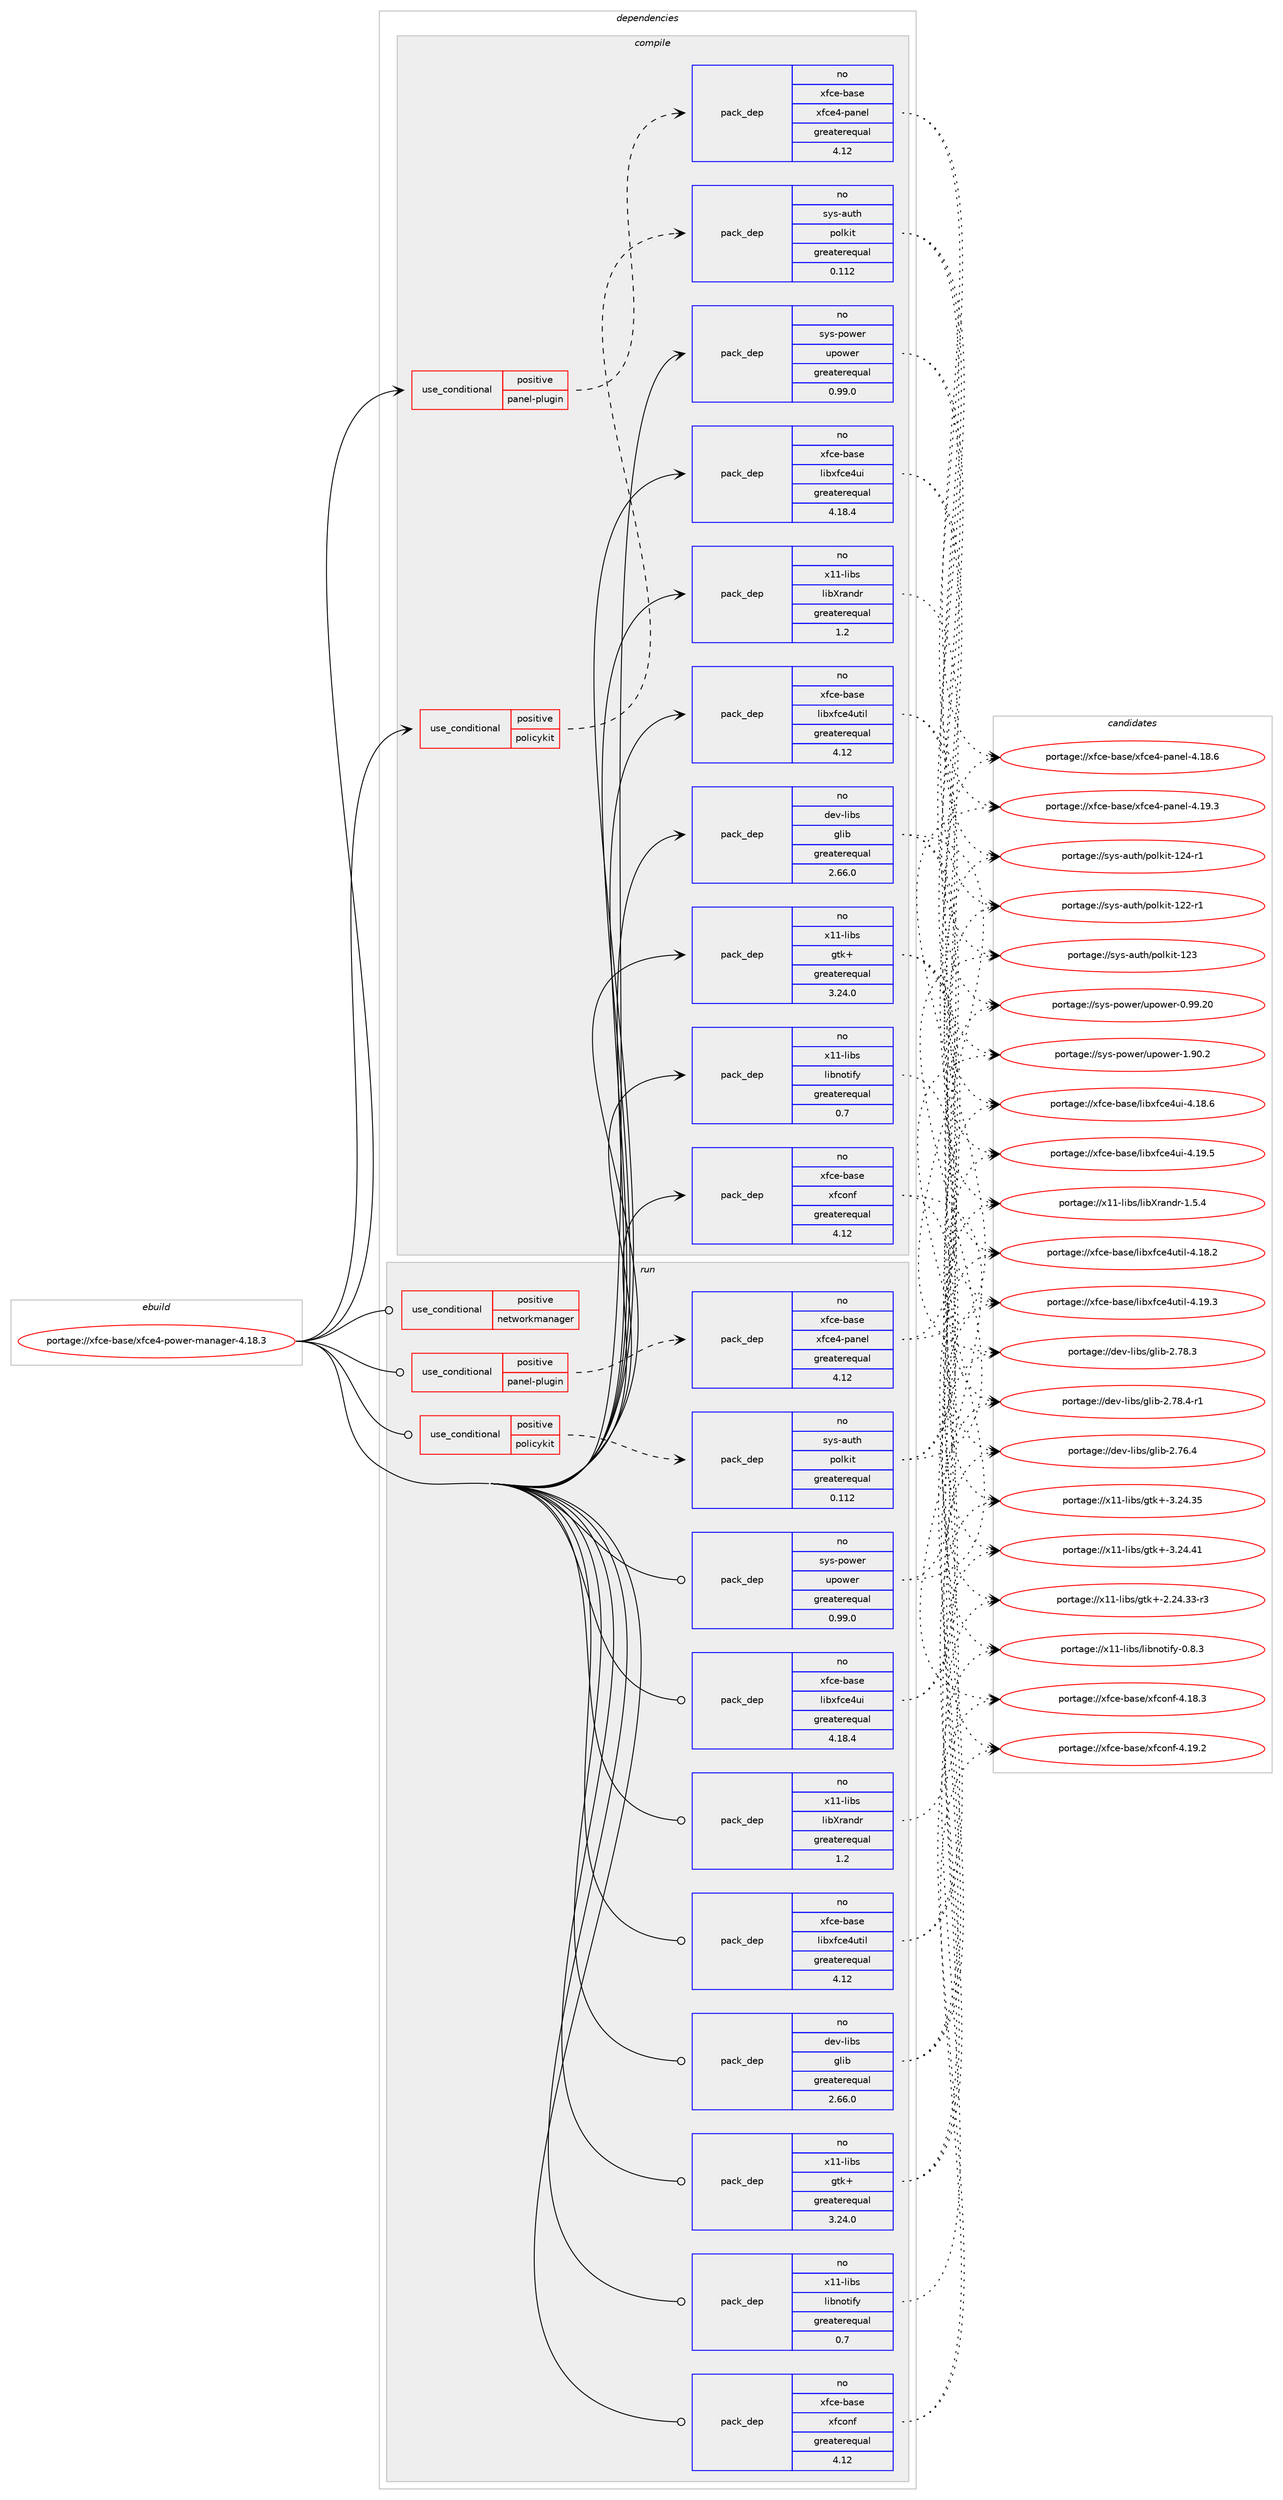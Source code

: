digraph prolog {

# *************
# Graph options
# *************

newrank=true;
concentrate=true;
compound=true;
graph [rankdir=LR,fontname=Helvetica,fontsize=10,ranksep=1.5];#, ranksep=2.5, nodesep=0.2];
edge  [arrowhead=vee];
node  [fontname=Helvetica,fontsize=10];

# **********
# The ebuild
# **********

subgraph cluster_leftcol {
color=gray;
rank=same;
label=<<i>ebuild</i>>;
id [label="portage://xfce-base/xfce4-power-manager-4.18.3", color=red, width=4, href="../xfce-base/xfce4-power-manager-4.18.3.svg"];
}

# ****************
# The dependencies
# ****************

subgraph cluster_midcol {
color=gray;
label=<<i>dependencies</i>>;
subgraph cluster_compile {
fillcolor="#eeeeee";
style=filled;
label=<<i>compile</i>>;
subgraph cond1632 {
dependency2875 [label=<<TABLE BORDER="0" CELLBORDER="1" CELLSPACING="0" CELLPADDING="4"><TR><TD ROWSPAN="3" CELLPADDING="10">use_conditional</TD></TR><TR><TD>positive</TD></TR><TR><TD>panel-plugin</TD></TR></TABLE>>, shape=none, color=red];
subgraph pack1146 {
dependency2876 [label=<<TABLE BORDER="0" CELLBORDER="1" CELLSPACING="0" CELLPADDING="4" WIDTH="220"><TR><TD ROWSPAN="6" CELLPADDING="30">pack_dep</TD></TR><TR><TD WIDTH="110">no</TD></TR><TR><TD>xfce-base</TD></TR><TR><TD>xfce4-panel</TD></TR><TR><TD>greaterequal</TD></TR><TR><TD>4.12</TD></TR></TABLE>>, shape=none, color=blue];
}
dependency2875:e -> dependency2876:w [weight=20,style="dashed",arrowhead="vee"];
}
id:e -> dependency2875:w [weight=20,style="solid",arrowhead="vee"];
subgraph cond1633 {
dependency2877 [label=<<TABLE BORDER="0" CELLBORDER="1" CELLSPACING="0" CELLPADDING="4"><TR><TD ROWSPAN="3" CELLPADDING="10">use_conditional</TD></TR><TR><TD>positive</TD></TR><TR><TD>policykit</TD></TR></TABLE>>, shape=none, color=red];
subgraph pack1147 {
dependency2878 [label=<<TABLE BORDER="0" CELLBORDER="1" CELLSPACING="0" CELLPADDING="4" WIDTH="220"><TR><TD ROWSPAN="6" CELLPADDING="30">pack_dep</TD></TR><TR><TD WIDTH="110">no</TD></TR><TR><TD>sys-auth</TD></TR><TR><TD>polkit</TD></TR><TR><TD>greaterequal</TD></TR><TR><TD>0.112</TD></TR></TABLE>>, shape=none, color=blue];
}
dependency2877:e -> dependency2878:w [weight=20,style="dashed",arrowhead="vee"];
}
id:e -> dependency2877:w [weight=20,style="solid",arrowhead="vee"];
subgraph pack1148 {
dependency2879 [label=<<TABLE BORDER="0" CELLBORDER="1" CELLSPACING="0" CELLPADDING="4" WIDTH="220"><TR><TD ROWSPAN="6" CELLPADDING="30">pack_dep</TD></TR><TR><TD WIDTH="110">no</TD></TR><TR><TD>dev-libs</TD></TR><TR><TD>glib</TD></TR><TR><TD>greaterequal</TD></TR><TR><TD>2.66.0</TD></TR></TABLE>>, shape=none, color=blue];
}
id:e -> dependency2879:w [weight=20,style="solid",arrowhead="vee"];
subgraph pack1149 {
dependency2880 [label=<<TABLE BORDER="0" CELLBORDER="1" CELLSPACING="0" CELLPADDING="4" WIDTH="220"><TR><TD ROWSPAN="6" CELLPADDING="30">pack_dep</TD></TR><TR><TD WIDTH="110">no</TD></TR><TR><TD>sys-power</TD></TR><TR><TD>upower</TD></TR><TR><TD>greaterequal</TD></TR><TR><TD>0.99.0</TD></TR></TABLE>>, shape=none, color=blue];
}
id:e -> dependency2880:w [weight=20,style="solid",arrowhead="vee"];
# *** BEGIN UNKNOWN DEPENDENCY TYPE (TODO) ***
# id -> package_dependency(portage://xfce-base/xfce4-power-manager-4.18.3,install,no,x11-base,xorg-proto,none,[,,],[],[])
# *** END UNKNOWN DEPENDENCY TYPE (TODO) ***

subgraph pack1150 {
dependency2881 [label=<<TABLE BORDER="0" CELLBORDER="1" CELLSPACING="0" CELLPADDING="4" WIDTH="220"><TR><TD ROWSPAN="6" CELLPADDING="30">pack_dep</TD></TR><TR><TD WIDTH="110">no</TD></TR><TR><TD>x11-libs</TD></TR><TR><TD>gtk+</TD></TR><TR><TD>greaterequal</TD></TR><TR><TD>3.24.0</TD></TR></TABLE>>, shape=none, color=blue];
}
id:e -> dependency2881:w [weight=20,style="solid",arrowhead="vee"];
# *** BEGIN UNKNOWN DEPENDENCY TYPE (TODO) ***
# id -> package_dependency(portage://xfce-base/xfce4-power-manager-4.18.3,install,no,x11-libs,libX11,none,[,,],[],[])
# *** END UNKNOWN DEPENDENCY TYPE (TODO) ***

# *** BEGIN UNKNOWN DEPENDENCY TYPE (TODO) ***
# id -> package_dependency(portage://xfce-base/xfce4-power-manager-4.18.3,install,no,x11-libs,libXext,none,[,,],[],[])
# *** END UNKNOWN DEPENDENCY TYPE (TODO) ***

subgraph pack1151 {
dependency2882 [label=<<TABLE BORDER="0" CELLBORDER="1" CELLSPACING="0" CELLPADDING="4" WIDTH="220"><TR><TD ROWSPAN="6" CELLPADDING="30">pack_dep</TD></TR><TR><TD WIDTH="110">no</TD></TR><TR><TD>x11-libs</TD></TR><TR><TD>libXrandr</TD></TR><TR><TD>greaterequal</TD></TR><TR><TD>1.2</TD></TR></TABLE>>, shape=none, color=blue];
}
id:e -> dependency2882:w [weight=20,style="solid",arrowhead="vee"];
# *** BEGIN UNKNOWN DEPENDENCY TYPE (TODO) ***
# id -> package_dependency(portage://xfce-base/xfce4-power-manager-4.18.3,install,no,x11-libs,libXtst,none,[,,],[],[])
# *** END UNKNOWN DEPENDENCY TYPE (TODO) ***

subgraph pack1152 {
dependency2883 [label=<<TABLE BORDER="0" CELLBORDER="1" CELLSPACING="0" CELLPADDING="4" WIDTH="220"><TR><TD ROWSPAN="6" CELLPADDING="30">pack_dep</TD></TR><TR><TD WIDTH="110">no</TD></TR><TR><TD>x11-libs</TD></TR><TR><TD>libnotify</TD></TR><TR><TD>greaterequal</TD></TR><TR><TD>0.7</TD></TR></TABLE>>, shape=none, color=blue];
}
id:e -> dependency2883:w [weight=20,style="solid",arrowhead="vee"];
subgraph pack1153 {
dependency2884 [label=<<TABLE BORDER="0" CELLBORDER="1" CELLSPACING="0" CELLPADDING="4" WIDTH="220"><TR><TD ROWSPAN="6" CELLPADDING="30">pack_dep</TD></TR><TR><TD WIDTH="110">no</TD></TR><TR><TD>xfce-base</TD></TR><TR><TD>libxfce4ui</TD></TR><TR><TD>greaterequal</TD></TR><TR><TD>4.18.4</TD></TR></TABLE>>, shape=none, color=blue];
}
id:e -> dependency2884:w [weight=20,style="solid",arrowhead="vee"];
subgraph pack1154 {
dependency2885 [label=<<TABLE BORDER="0" CELLBORDER="1" CELLSPACING="0" CELLPADDING="4" WIDTH="220"><TR><TD ROWSPAN="6" CELLPADDING="30">pack_dep</TD></TR><TR><TD WIDTH="110">no</TD></TR><TR><TD>xfce-base</TD></TR><TR><TD>libxfce4util</TD></TR><TR><TD>greaterequal</TD></TR><TR><TD>4.12</TD></TR></TABLE>>, shape=none, color=blue];
}
id:e -> dependency2885:w [weight=20,style="solid",arrowhead="vee"];
subgraph pack1155 {
dependency2886 [label=<<TABLE BORDER="0" CELLBORDER="1" CELLSPACING="0" CELLPADDING="4" WIDTH="220"><TR><TD ROWSPAN="6" CELLPADDING="30">pack_dep</TD></TR><TR><TD WIDTH="110">no</TD></TR><TR><TD>xfce-base</TD></TR><TR><TD>xfconf</TD></TR><TR><TD>greaterequal</TD></TR><TR><TD>4.12</TD></TR></TABLE>>, shape=none, color=blue];
}
id:e -> dependency2886:w [weight=20,style="solid",arrowhead="vee"];
}
subgraph cluster_compileandrun {
fillcolor="#eeeeee";
style=filled;
label=<<i>compile and run</i>>;
}
subgraph cluster_run {
fillcolor="#eeeeee";
style=filled;
label=<<i>run</i>>;
subgraph cond1634 {
dependency2887 [label=<<TABLE BORDER="0" CELLBORDER="1" CELLSPACING="0" CELLPADDING="4"><TR><TD ROWSPAN="3" CELLPADDING="10">use_conditional</TD></TR><TR><TD>positive</TD></TR><TR><TD>networkmanager</TD></TR></TABLE>>, shape=none, color=red];
# *** BEGIN UNKNOWN DEPENDENCY TYPE (TODO) ***
# dependency2887 -> package_dependency(portage://xfce-base/xfce4-power-manager-4.18.3,run,no,net-misc,networkmanager,none,[,,],[],[])
# *** END UNKNOWN DEPENDENCY TYPE (TODO) ***

}
id:e -> dependency2887:w [weight=20,style="solid",arrowhead="odot"];
subgraph cond1635 {
dependency2888 [label=<<TABLE BORDER="0" CELLBORDER="1" CELLSPACING="0" CELLPADDING="4"><TR><TD ROWSPAN="3" CELLPADDING="10">use_conditional</TD></TR><TR><TD>positive</TD></TR><TR><TD>panel-plugin</TD></TR></TABLE>>, shape=none, color=red];
subgraph pack1156 {
dependency2889 [label=<<TABLE BORDER="0" CELLBORDER="1" CELLSPACING="0" CELLPADDING="4" WIDTH="220"><TR><TD ROWSPAN="6" CELLPADDING="30">pack_dep</TD></TR><TR><TD WIDTH="110">no</TD></TR><TR><TD>xfce-base</TD></TR><TR><TD>xfce4-panel</TD></TR><TR><TD>greaterequal</TD></TR><TR><TD>4.12</TD></TR></TABLE>>, shape=none, color=blue];
}
dependency2888:e -> dependency2889:w [weight=20,style="dashed",arrowhead="vee"];
}
id:e -> dependency2888:w [weight=20,style="solid",arrowhead="odot"];
subgraph cond1636 {
dependency2890 [label=<<TABLE BORDER="0" CELLBORDER="1" CELLSPACING="0" CELLPADDING="4"><TR><TD ROWSPAN="3" CELLPADDING="10">use_conditional</TD></TR><TR><TD>positive</TD></TR><TR><TD>policykit</TD></TR></TABLE>>, shape=none, color=red];
subgraph pack1157 {
dependency2891 [label=<<TABLE BORDER="0" CELLBORDER="1" CELLSPACING="0" CELLPADDING="4" WIDTH="220"><TR><TD ROWSPAN="6" CELLPADDING="30">pack_dep</TD></TR><TR><TD WIDTH="110">no</TD></TR><TR><TD>sys-auth</TD></TR><TR><TD>polkit</TD></TR><TR><TD>greaterequal</TD></TR><TR><TD>0.112</TD></TR></TABLE>>, shape=none, color=blue];
}
dependency2890:e -> dependency2891:w [weight=20,style="dashed",arrowhead="vee"];
}
id:e -> dependency2890:w [weight=20,style="solid",arrowhead="odot"];
subgraph pack1158 {
dependency2892 [label=<<TABLE BORDER="0" CELLBORDER="1" CELLSPACING="0" CELLPADDING="4" WIDTH="220"><TR><TD ROWSPAN="6" CELLPADDING="30">pack_dep</TD></TR><TR><TD WIDTH="110">no</TD></TR><TR><TD>dev-libs</TD></TR><TR><TD>glib</TD></TR><TR><TD>greaterequal</TD></TR><TR><TD>2.66.0</TD></TR></TABLE>>, shape=none, color=blue];
}
id:e -> dependency2892:w [weight=20,style="solid",arrowhead="odot"];
subgraph pack1159 {
dependency2893 [label=<<TABLE BORDER="0" CELLBORDER="1" CELLSPACING="0" CELLPADDING="4" WIDTH="220"><TR><TD ROWSPAN="6" CELLPADDING="30">pack_dep</TD></TR><TR><TD WIDTH="110">no</TD></TR><TR><TD>sys-power</TD></TR><TR><TD>upower</TD></TR><TR><TD>greaterequal</TD></TR><TR><TD>0.99.0</TD></TR></TABLE>>, shape=none, color=blue];
}
id:e -> dependency2893:w [weight=20,style="solid",arrowhead="odot"];
subgraph pack1160 {
dependency2894 [label=<<TABLE BORDER="0" CELLBORDER="1" CELLSPACING="0" CELLPADDING="4" WIDTH="220"><TR><TD ROWSPAN="6" CELLPADDING="30">pack_dep</TD></TR><TR><TD WIDTH="110">no</TD></TR><TR><TD>x11-libs</TD></TR><TR><TD>gtk+</TD></TR><TR><TD>greaterequal</TD></TR><TR><TD>3.24.0</TD></TR></TABLE>>, shape=none, color=blue];
}
id:e -> dependency2894:w [weight=20,style="solid",arrowhead="odot"];
# *** BEGIN UNKNOWN DEPENDENCY TYPE (TODO) ***
# id -> package_dependency(portage://xfce-base/xfce4-power-manager-4.18.3,run,no,x11-libs,libX11,none,[,,],[],[])
# *** END UNKNOWN DEPENDENCY TYPE (TODO) ***

# *** BEGIN UNKNOWN DEPENDENCY TYPE (TODO) ***
# id -> package_dependency(portage://xfce-base/xfce4-power-manager-4.18.3,run,no,x11-libs,libXext,none,[,,],[],[])
# *** END UNKNOWN DEPENDENCY TYPE (TODO) ***

subgraph pack1161 {
dependency2895 [label=<<TABLE BORDER="0" CELLBORDER="1" CELLSPACING="0" CELLPADDING="4" WIDTH="220"><TR><TD ROWSPAN="6" CELLPADDING="30">pack_dep</TD></TR><TR><TD WIDTH="110">no</TD></TR><TR><TD>x11-libs</TD></TR><TR><TD>libXrandr</TD></TR><TR><TD>greaterequal</TD></TR><TR><TD>1.2</TD></TR></TABLE>>, shape=none, color=blue];
}
id:e -> dependency2895:w [weight=20,style="solid",arrowhead="odot"];
# *** BEGIN UNKNOWN DEPENDENCY TYPE (TODO) ***
# id -> package_dependency(portage://xfce-base/xfce4-power-manager-4.18.3,run,no,x11-libs,libXtst,none,[,,],[],[])
# *** END UNKNOWN DEPENDENCY TYPE (TODO) ***

subgraph pack1162 {
dependency2896 [label=<<TABLE BORDER="0" CELLBORDER="1" CELLSPACING="0" CELLPADDING="4" WIDTH="220"><TR><TD ROWSPAN="6" CELLPADDING="30">pack_dep</TD></TR><TR><TD WIDTH="110">no</TD></TR><TR><TD>x11-libs</TD></TR><TR><TD>libnotify</TD></TR><TR><TD>greaterequal</TD></TR><TR><TD>0.7</TD></TR></TABLE>>, shape=none, color=blue];
}
id:e -> dependency2896:w [weight=20,style="solid",arrowhead="odot"];
subgraph pack1163 {
dependency2897 [label=<<TABLE BORDER="0" CELLBORDER="1" CELLSPACING="0" CELLPADDING="4" WIDTH="220"><TR><TD ROWSPAN="6" CELLPADDING="30">pack_dep</TD></TR><TR><TD WIDTH="110">no</TD></TR><TR><TD>xfce-base</TD></TR><TR><TD>libxfce4ui</TD></TR><TR><TD>greaterequal</TD></TR><TR><TD>4.18.4</TD></TR></TABLE>>, shape=none, color=blue];
}
id:e -> dependency2897:w [weight=20,style="solid",arrowhead="odot"];
subgraph pack1164 {
dependency2898 [label=<<TABLE BORDER="0" CELLBORDER="1" CELLSPACING="0" CELLPADDING="4" WIDTH="220"><TR><TD ROWSPAN="6" CELLPADDING="30">pack_dep</TD></TR><TR><TD WIDTH="110">no</TD></TR><TR><TD>xfce-base</TD></TR><TR><TD>libxfce4util</TD></TR><TR><TD>greaterequal</TD></TR><TR><TD>4.12</TD></TR></TABLE>>, shape=none, color=blue];
}
id:e -> dependency2898:w [weight=20,style="solid",arrowhead="odot"];
subgraph pack1165 {
dependency2899 [label=<<TABLE BORDER="0" CELLBORDER="1" CELLSPACING="0" CELLPADDING="4" WIDTH="220"><TR><TD ROWSPAN="6" CELLPADDING="30">pack_dep</TD></TR><TR><TD WIDTH="110">no</TD></TR><TR><TD>xfce-base</TD></TR><TR><TD>xfconf</TD></TR><TR><TD>greaterequal</TD></TR><TR><TD>4.12</TD></TR></TABLE>>, shape=none, color=blue];
}
id:e -> dependency2899:w [weight=20,style="solid",arrowhead="odot"];
}
}

# **************
# The candidates
# **************

subgraph cluster_choices {
rank=same;
color=gray;
label=<<i>candidates</i>>;

subgraph choice1146 {
color=black;
nodesep=1;
choice12010299101459897115101471201029910152451129711010110845524649564654 [label="portage://xfce-base/xfce4-panel-4.18.6", color=red, width=4,href="../xfce-base/xfce4-panel-4.18.6.svg"];
choice12010299101459897115101471201029910152451129711010110845524649574651 [label="portage://xfce-base/xfce4-panel-4.19.3", color=red, width=4,href="../xfce-base/xfce4-panel-4.19.3.svg"];
dependency2876:e -> choice12010299101459897115101471201029910152451129711010110845524649564654:w [style=dotted,weight="100"];
dependency2876:e -> choice12010299101459897115101471201029910152451129711010110845524649574651:w [style=dotted,weight="100"];
}
subgraph choice1147 {
color=black;
nodesep=1;
choice115121115459711711610447112111108107105116454950504511449 [label="portage://sys-auth/polkit-122-r1", color=red, width=4,href="../sys-auth/polkit-122-r1.svg"];
choice11512111545971171161044711211110810710511645495051 [label="portage://sys-auth/polkit-123", color=red, width=4,href="../sys-auth/polkit-123.svg"];
choice115121115459711711610447112111108107105116454950524511449 [label="portage://sys-auth/polkit-124-r1", color=red, width=4,href="../sys-auth/polkit-124-r1.svg"];
dependency2878:e -> choice115121115459711711610447112111108107105116454950504511449:w [style=dotted,weight="100"];
dependency2878:e -> choice11512111545971171161044711211110810710511645495051:w [style=dotted,weight="100"];
dependency2878:e -> choice115121115459711711610447112111108107105116454950524511449:w [style=dotted,weight="100"];
}
subgraph choice1148 {
color=black;
nodesep=1;
choice1001011184510810598115471031081059845504655544652 [label="portage://dev-libs/glib-2.76.4", color=red, width=4,href="../dev-libs/glib-2.76.4.svg"];
choice1001011184510810598115471031081059845504655564651 [label="portage://dev-libs/glib-2.78.3", color=red, width=4,href="../dev-libs/glib-2.78.3.svg"];
choice10010111845108105981154710310810598455046555646524511449 [label="portage://dev-libs/glib-2.78.4-r1", color=red, width=4,href="../dev-libs/glib-2.78.4-r1.svg"];
dependency2879:e -> choice1001011184510810598115471031081059845504655544652:w [style=dotted,weight="100"];
dependency2879:e -> choice1001011184510810598115471031081059845504655564651:w [style=dotted,weight="100"];
dependency2879:e -> choice10010111845108105981154710310810598455046555646524511449:w [style=dotted,weight="100"];
}
subgraph choice1149 {
color=black;
nodesep=1;
choice11512111545112111119101114471171121111191011144548465757465048 [label="portage://sys-power/upower-0.99.20", color=red, width=4,href="../sys-power/upower-0.99.20.svg"];
choice115121115451121111191011144711711211111910111445494657484650 [label="portage://sys-power/upower-1.90.2", color=red, width=4,href="../sys-power/upower-1.90.2.svg"];
dependency2880:e -> choice11512111545112111119101114471171121111191011144548465757465048:w [style=dotted,weight="100"];
dependency2880:e -> choice115121115451121111191011144711711211111910111445494657484650:w [style=dotted,weight="100"];
}
subgraph choice1150 {
color=black;
nodesep=1;
choice12049494510810598115471031161074345504650524651514511451 [label="portage://x11-libs/gtk+-2.24.33-r3", color=red, width=4,href="../x11-libs/gtk+-2.24.33-r3.svg"];
choice1204949451081059811547103116107434551465052465153 [label="portage://x11-libs/gtk+-3.24.35", color=red, width=4,href="../x11-libs/gtk+-3.24.35.svg"];
choice1204949451081059811547103116107434551465052465249 [label="portage://x11-libs/gtk+-3.24.41", color=red, width=4,href="../x11-libs/gtk+-3.24.41.svg"];
dependency2881:e -> choice12049494510810598115471031161074345504650524651514511451:w [style=dotted,weight="100"];
dependency2881:e -> choice1204949451081059811547103116107434551465052465153:w [style=dotted,weight="100"];
dependency2881:e -> choice1204949451081059811547103116107434551465052465249:w [style=dotted,weight="100"];
}
subgraph choice1151 {
color=black;
nodesep=1;
choice1204949451081059811547108105988811497110100114454946534652 [label="portage://x11-libs/libXrandr-1.5.4", color=red, width=4,href="../x11-libs/libXrandr-1.5.4.svg"];
dependency2882:e -> choice1204949451081059811547108105988811497110100114454946534652:w [style=dotted,weight="100"];
}
subgraph choice1152 {
color=black;
nodesep=1;
choice120494945108105981154710810598110111116105102121454846564651 [label="portage://x11-libs/libnotify-0.8.3", color=red, width=4,href="../x11-libs/libnotify-0.8.3.svg"];
dependency2883:e -> choice120494945108105981154710810598110111116105102121454846564651:w [style=dotted,weight="100"];
}
subgraph choice1153 {
color=black;
nodesep=1;
choice120102991014598971151014710810598120102991015211710545524649564654 [label="portage://xfce-base/libxfce4ui-4.18.6", color=red, width=4,href="../xfce-base/libxfce4ui-4.18.6.svg"];
choice120102991014598971151014710810598120102991015211710545524649574653 [label="portage://xfce-base/libxfce4ui-4.19.5", color=red, width=4,href="../xfce-base/libxfce4ui-4.19.5.svg"];
dependency2884:e -> choice120102991014598971151014710810598120102991015211710545524649564654:w [style=dotted,weight="100"];
dependency2884:e -> choice120102991014598971151014710810598120102991015211710545524649574653:w [style=dotted,weight="100"];
}
subgraph choice1154 {
color=black;
nodesep=1;
choice120102991014598971151014710810598120102991015211711610510845524649564650 [label="portage://xfce-base/libxfce4util-4.18.2", color=red, width=4,href="../xfce-base/libxfce4util-4.18.2.svg"];
choice120102991014598971151014710810598120102991015211711610510845524649574651 [label="portage://xfce-base/libxfce4util-4.19.3", color=red, width=4,href="../xfce-base/libxfce4util-4.19.3.svg"];
dependency2885:e -> choice120102991014598971151014710810598120102991015211711610510845524649564650:w [style=dotted,weight="100"];
dependency2885:e -> choice120102991014598971151014710810598120102991015211711610510845524649574651:w [style=dotted,weight="100"];
}
subgraph choice1155 {
color=black;
nodesep=1;
choice12010299101459897115101471201029911111010245524649564651 [label="portage://xfce-base/xfconf-4.18.3", color=red, width=4,href="../xfce-base/xfconf-4.18.3.svg"];
choice12010299101459897115101471201029911111010245524649574650 [label="portage://xfce-base/xfconf-4.19.2", color=red, width=4,href="../xfce-base/xfconf-4.19.2.svg"];
dependency2886:e -> choice12010299101459897115101471201029911111010245524649564651:w [style=dotted,weight="100"];
dependency2886:e -> choice12010299101459897115101471201029911111010245524649574650:w [style=dotted,weight="100"];
}
subgraph choice1156 {
color=black;
nodesep=1;
choice12010299101459897115101471201029910152451129711010110845524649564654 [label="portage://xfce-base/xfce4-panel-4.18.6", color=red, width=4,href="../xfce-base/xfce4-panel-4.18.6.svg"];
choice12010299101459897115101471201029910152451129711010110845524649574651 [label="portage://xfce-base/xfce4-panel-4.19.3", color=red, width=4,href="../xfce-base/xfce4-panel-4.19.3.svg"];
dependency2889:e -> choice12010299101459897115101471201029910152451129711010110845524649564654:w [style=dotted,weight="100"];
dependency2889:e -> choice12010299101459897115101471201029910152451129711010110845524649574651:w [style=dotted,weight="100"];
}
subgraph choice1157 {
color=black;
nodesep=1;
choice115121115459711711610447112111108107105116454950504511449 [label="portage://sys-auth/polkit-122-r1", color=red, width=4,href="../sys-auth/polkit-122-r1.svg"];
choice11512111545971171161044711211110810710511645495051 [label="portage://sys-auth/polkit-123", color=red, width=4,href="../sys-auth/polkit-123.svg"];
choice115121115459711711610447112111108107105116454950524511449 [label="portage://sys-auth/polkit-124-r1", color=red, width=4,href="../sys-auth/polkit-124-r1.svg"];
dependency2891:e -> choice115121115459711711610447112111108107105116454950504511449:w [style=dotted,weight="100"];
dependency2891:e -> choice11512111545971171161044711211110810710511645495051:w [style=dotted,weight="100"];
dependency2891:e -> choice115121115459711711610447112111108107105116454950524511449:w [style=dotted,weight="100"];
}
subgraph choice1158 {
color=black;
nodesep=1;
choice1001011184510810598115471031081059845504655544652 [label="portage://dev-libs/glib-2.76.4", color=red, width=4,href="../dev-libs/glib-2.76.4.svg"];
choice1001011184510810598115471031081059845504655564651 [label="portage://dev-libs/glib-2.78.3", color=red, width=4,href="../dev-libs/glib-2.78.3.svg"];
choice10010111845108105981154710310810598455046555646524511449 [label="portage://dev-libs/glib-2.78.4-r1", color=red, width=4,href="../dev-libs/glib-2.78.4-r1.svg"];
dependency2892:e -> choice1001011184510810598115471031081059845504655544652:w [style=dotted,weight="100"];
dependency2892:e -> choice1001011184510810598115471031081059845504655564651:w [style=dotted,weight="100"];
dependency2892:e -> choice10010111845108105981154710310810598455046555646524511449:w [style=dotted,weight="100"];
}
subgraph choice1159 {
color=black;
nodesep=1;
choice11512111545112111119101114471171121111191011144548465757465048 [label="portage://sys-power/upower-0.99.20", color=red, width=4,href="../sys-power/upower-0.99.20.svg"];
choice115121115451121111191011144711711211111910111445494657484650 [label="portage://sys-power/upower-1.90.2", color=red, width=4,href="../sys-power/upower-1.90.2.svg"];
dependency2893:e -> choice11512111545112111119101114471171121111191011144548465757465048:w [style=dotted,weight="100"];
dependency2893:e -> choice115121115451121111191011144711711211111910111445494657484650:w [style=dotted,weight="100"];
}
subgraph choice1160 {
color=black;
nodesep=1;
choice12049494510810598115471031161074345504650524651514511451 [label="portage://x11-libs/gtk+-2.24.33-r3", color=red, width=4,href="../x11-libs/gtk+-2.24.33-r3.svg"];
choice1204949451081059811547103116107434551465052465153 [label="portage://x11-libs/gtk+-3.24.35", color=red, width=4,href="../x11-libs/gtk+-3.24.35.svg"];
choice1204949451081059811547103116107434551465052465249 [label="portage://x11-libs/gtk+-3.24.41", color=red, width=4,href="../x11-libs/gtk+-3.24.41.svg"];
dependency2894:e -> choice12049494510810598115471031161074345504650524651514511451:w [style=dotted,weight="100"];
dependency2894:e -> choice1204949451081059811547103116107434551465052465153:w [style=dotted,weight="100"];
dependency2894:e -> choice1204949451081059811547103116107434551465052465249:w [style=dotted,weight="100"];
}
subgraph choice1161 {
color=black;
nodesep=1;
choice1204949451081059811547108105988811497110100114454946534652 [label="portage://x11-libs/libXrandr-1.5.4", color=red, width=4,href="../x11-libs/libXrandr-1.5.4.svg"];
dependency2895:e -> choice1204949451081059811547108105988811497110100114454946534652:w [style=dotted,weight="100"];
}
subgraph choice1162 {
color=black;
nodesep=1;
choice120494945108105981154710810598110111116105102121454846564651 [label="portage://x11-libs/libnotify-0.8.3", color=red, width=4,href="../x11-libs/libnotify-0.8.3.svg"];
dependency2896:e -> choice120494945108105981154710810598110111116105102121454846564651:w [style=dotted,weight="100"];
}
subgraph choice1163 {
color=black;
nodesep=1;
choice120102991014598971151014710810598120102991015211710545524649564654 [label="portage://xfce-base/libxfce4ui-4.18.6", color=red, width=4,href="../xfce-base/libxfce4ui-4.18.6.svg"];
choice120102991014598971151014710810598120102991015211710545524649574653 [label="portage://xfce-base/libxfce4ui-4.19.5", color=red, width=4,href="../xfce-base/libxfce4ui-4.19.5.svg"];
dependency2897:e -> choice120102991014598971151014710810598120102991015211710545524649564654:w [style=dotted,weight="100"];
dependency2897:e -> choice120102991014598971151014710810598120102991015211710545524649574653:w [style=dotted,weight="100"];
}
subgraph choice1164 {
color=black;
nodesep=1;
choice120102991014598971151014710810598120102991015211711610510845524649564650 [label="portage://xfce-base/libxfce4util-4.18.2", color=red, width=4,href="../xfce-base/libxfce4util-4.18.2.svg"];
choice120102991014598971151014710810598120102991015211711610510845524649574651 [label="portage://xfce-base/libxfce4util-4.19.3", color=red, width=4,href="../xfce-base/libxfce4util-4.19.3.svg"];
dependency2898:e -> choice120102991014598971151014710810598120102991015211711610510845524649564650:w [style=dotted,weight="100"];
dependency2898:e -> choice120102991014598971151014710810598120102991015211711610510845524649574651:w [style=dotted,weight="100"];
}
subgraph choice1165 {
color=black;
nodesep=1;
choice12010299101459897115101471201029911111010245524649564651 [label="portage://xfce-base/xfconf-4.18.3", color=red, width=4,href="../xfce-base/xfconf-4.18.3.svg"];
choice12010299101459897115101471201029911111010245524649574650 [label="portage://xfce-base/xfconf-4.19.2", color=red, width=4,href="../xfce-base/xfconf-4.19.2.svg"];
dependency2899:e -> choice12010299101459897115101471201029911111010245524649564651:w [style=dotted,weight="100"];
dependency2899:e -> choice12010299101459897115101471201029911111010245524649574650:w [style=dotted,weight="100"];
}
}

}
